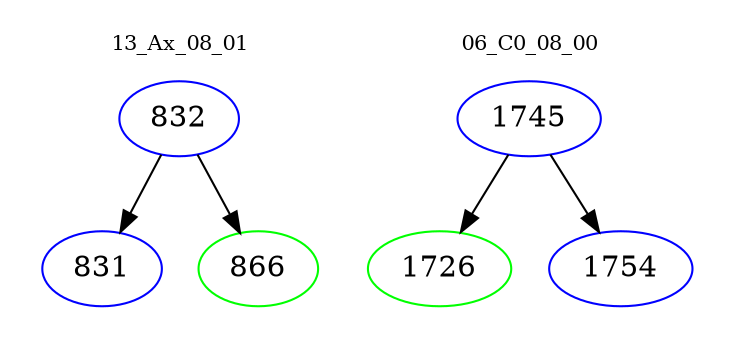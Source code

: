 digraph{
subgraph cluster_0 {
color = white
label = "13_Ax_08_01";
fontsize=10;
T0_832 [label="832", color="blue"]
T0_832 -> T0_831 [color="black"]
T0_831 [label="831", color="blue"]
T0_832 -> T0_866 [color="black"]
T0_866 [label="866", color="green"]
}
subgraph cluster_1 {
color = white
label = "06_C0_08_00";
fontsize=10;
T1_1745 [label="1745", color="blue"]
T1_1745 -> T1_1726 [color="black"]
T1_1726 [label="1726", color="green"]
T1_1745 -> T1_1754 [color="black"]
T1_1754 [label="1754", color="blue"]
}
}
